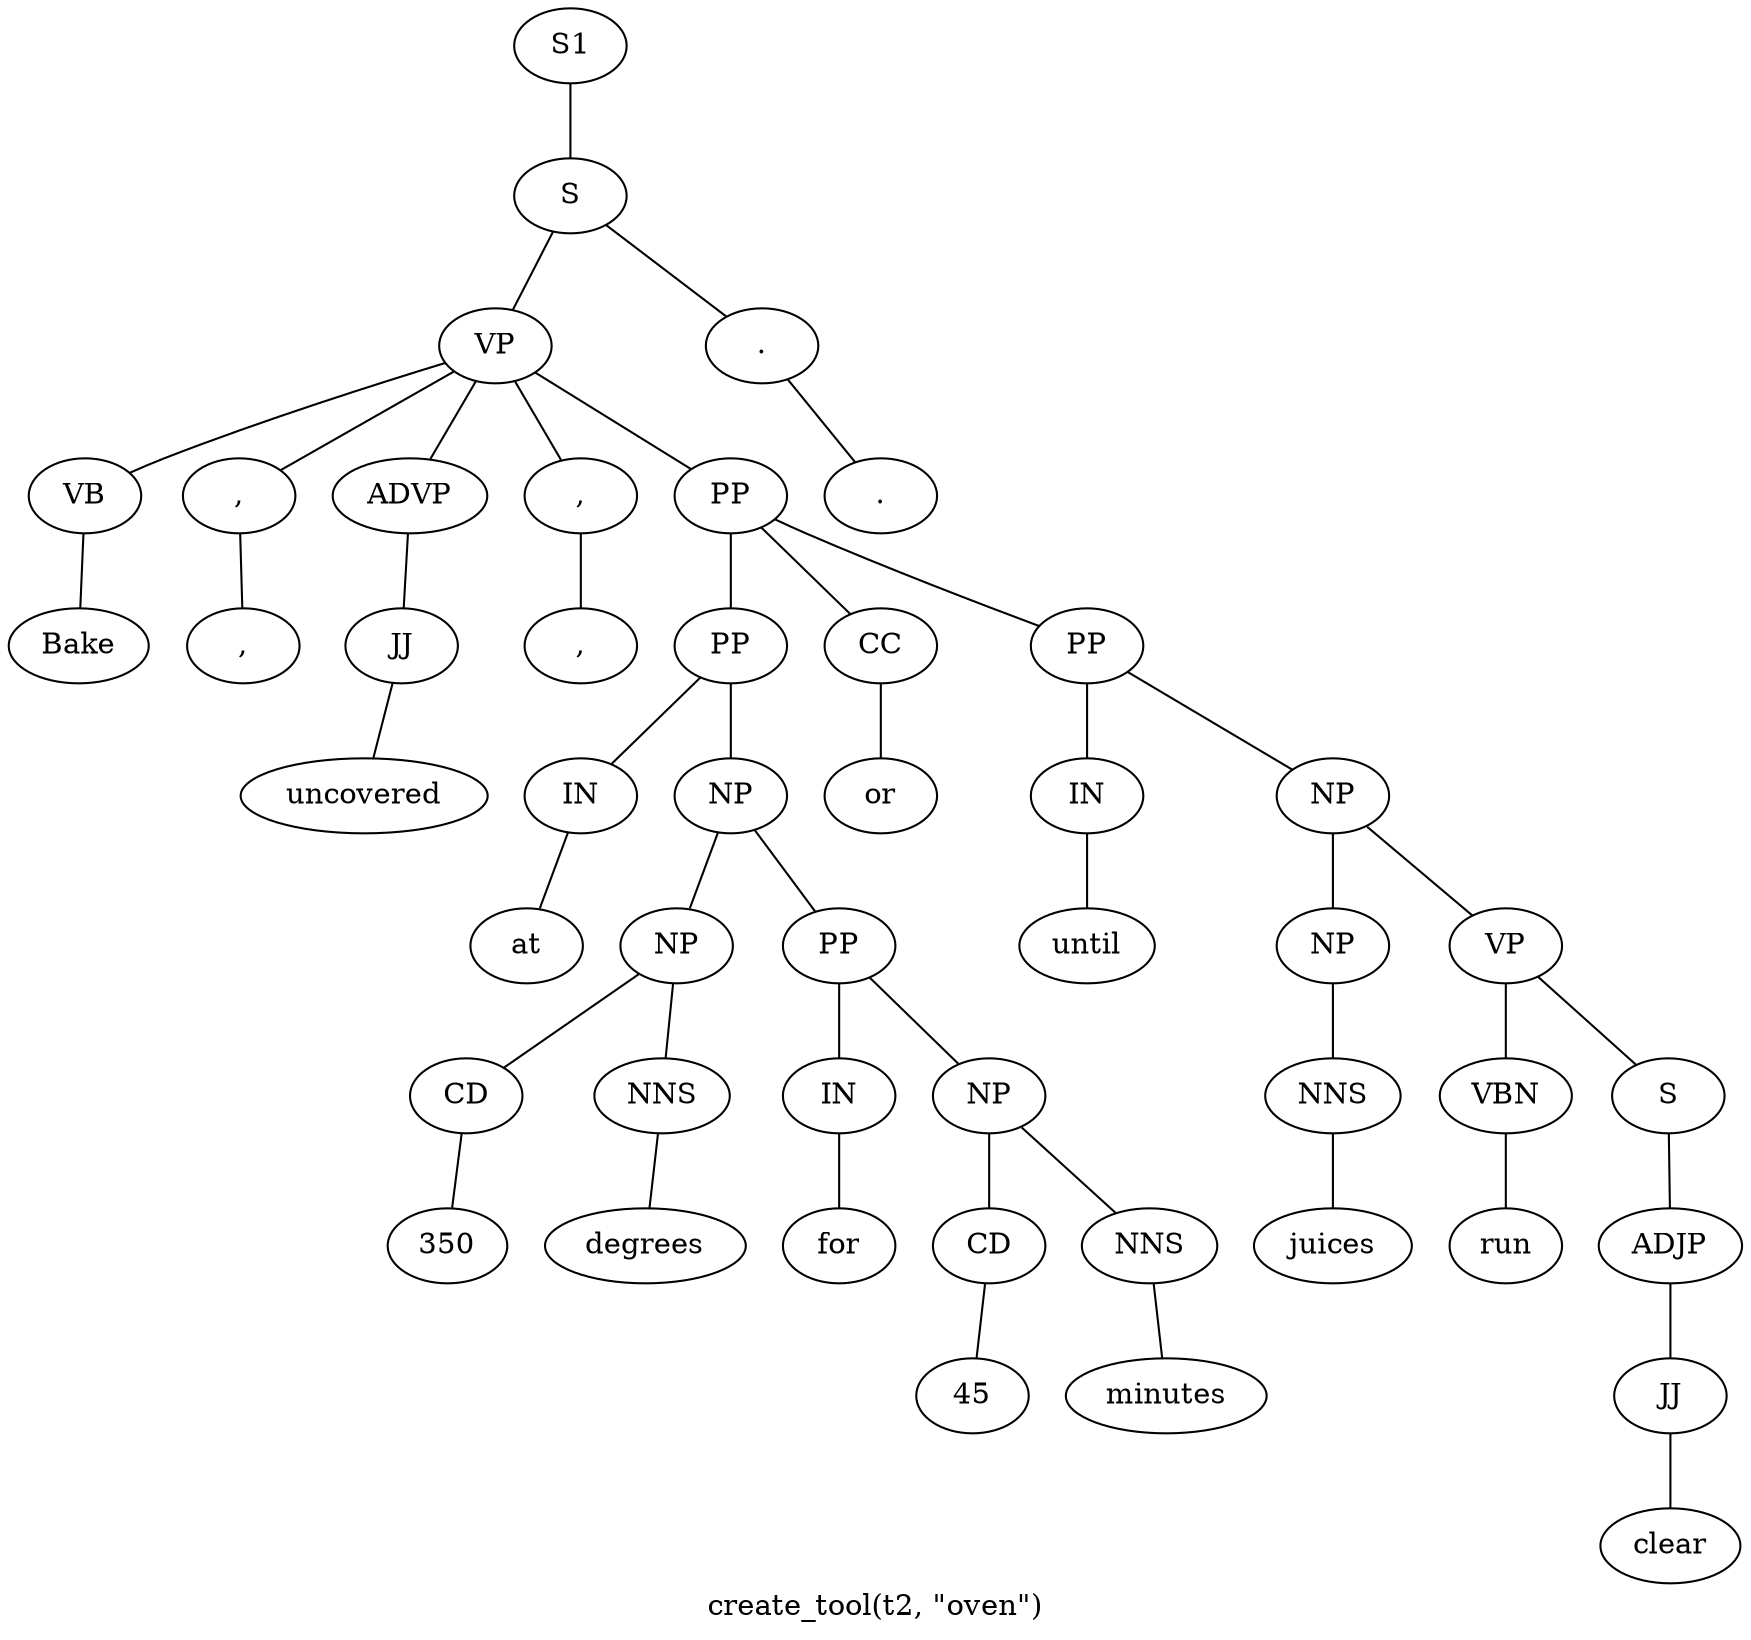 graph SyntaxGraph {
	label = "create_tool(t2, \"oven\")";
	Node0 [label="S1"];
	Node1 [label="S"];
	Node2 [label="VP"];
	Node3 [label="VB"];
	Node4 [label="Bake"];
	Node5 [label=","];
	Node6 [label=","];
	Node7 [label="ADVP"];
	Node8 [label="JJ"];
	Node9 [label="uncovered"];
	Node10 [label=","];
	Node11 [label=","];
	Node12 [label="PP"];
	Node13 [label="PP"];
	Node14 [label="IN"];
	Node15 [label="at"];
	Node16 [label="NP"];
	Node17 [label="NP"];
	Node18 [label="CD"];
	Node19 [label="350"];
	Node20 [label="NNS"];
	Node21 [label="degrees"];
	Node22 [label="PP"];
	Node23 [label="IN"];
	Node24 [label="for"];
	Node25 [label="NP"];
	Node26 [label="CD"];
	Node27 [label="45"];
	Node28 [label="NNS"];
	Node29 [label="minutes"];
	Node30 [label="CC"];
	Node31 [label="or"];
	Node32 [label="PP"];
	Node33 [label="IN"];
	Node34 [label="until"];
	Node35 [label="NP"];
	Node36 [label="NP"];
	Node37 [label="NNS"];
	Node38 [label="juices"];
	Node39 [label="VP"];
	Node40 [label="VBN"];
	Node41 [label="run"];
	Node42 [label="S"];
	Node43 [label="ADJP"];
	Node44 [label="JJ"];
	Node45 [label="clear"];
	Node46 [label="."];
	Node47 [label="."];

	Node0 -- Node1;
	Node1 -- Node2;
	Node1 -- Node46;
	Node2 -- Node3;
	Node2 -- Node5;
	Node2 -- Node7;
	Node2 -- Node10;
	Node2 -- Node12;
	Node3 -- Node4;
	Node5 -- Node6;
	Node7 -- Node8;
	Node8 -- Node9;
	Node10 -- Node11;
	Node12 -- Node13;
	Node12 -- Node30;
	Node12 -- Node32;
	Node13 -- Node14;
	Node13 -- Node16;
	Node14 -- Node15;
	Node16 -- Node17;
	Node16 -- Node22;
	Node17 -- Node18;
	Node17 -- Node20;
	Node18 -- Node19;
	Node20 -- Node21;
	Node22 -- Node23;
	Node22 -- Node25;
	Node23 -- Node24;
	Node25 -- Node26;
	Node25 -- Node28;
	Node26 -- Node27;
	Node28 -- Node29;
	Node30 -- Node31;
	Node32 -- Node33;
	Node32 -- Node35;
	Node33 -- Node34;
	Node35 -- Node36;
	Node35 -- Node39;
	Node36 -- Node37;
	Node37 -- Node38;
	Node39 -- Node40;
	Node39 -- Node42;
	Node40 -- Node41;
	Node42 -- Node43;
	Node43 -- Node44;
	Node44 -- Node45;
	Node46 -- Node47;
}